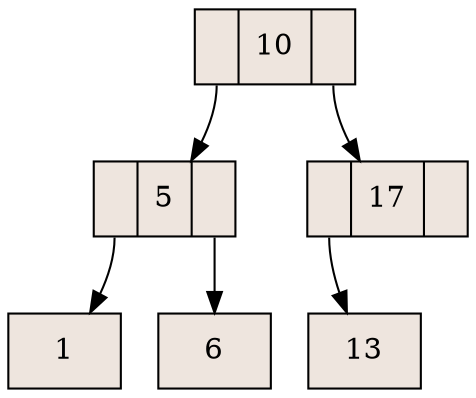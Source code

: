 digraph grafica{
	rankdir=TB;
	node [shape = record, style=filled, fillcolor = seashell2];
		nodo10 [ label = "<C0> |10| <C1>"];
		nodo5 [ label = "<C0> |5| <C1>"];
		nodo1 [ label = "1"];
		nodo5:C0->nodo1
		nodo6 [ label = "6"];
		nodo5:C1->nodo6
		nodo10:C0->nodo5
		nodo17 [ label = "<C0> |17| <C1>"];
		nodo13 [ label = "13"];
		nodo17:C0->nodo13
		nodo10:C1->nodo17
	}
